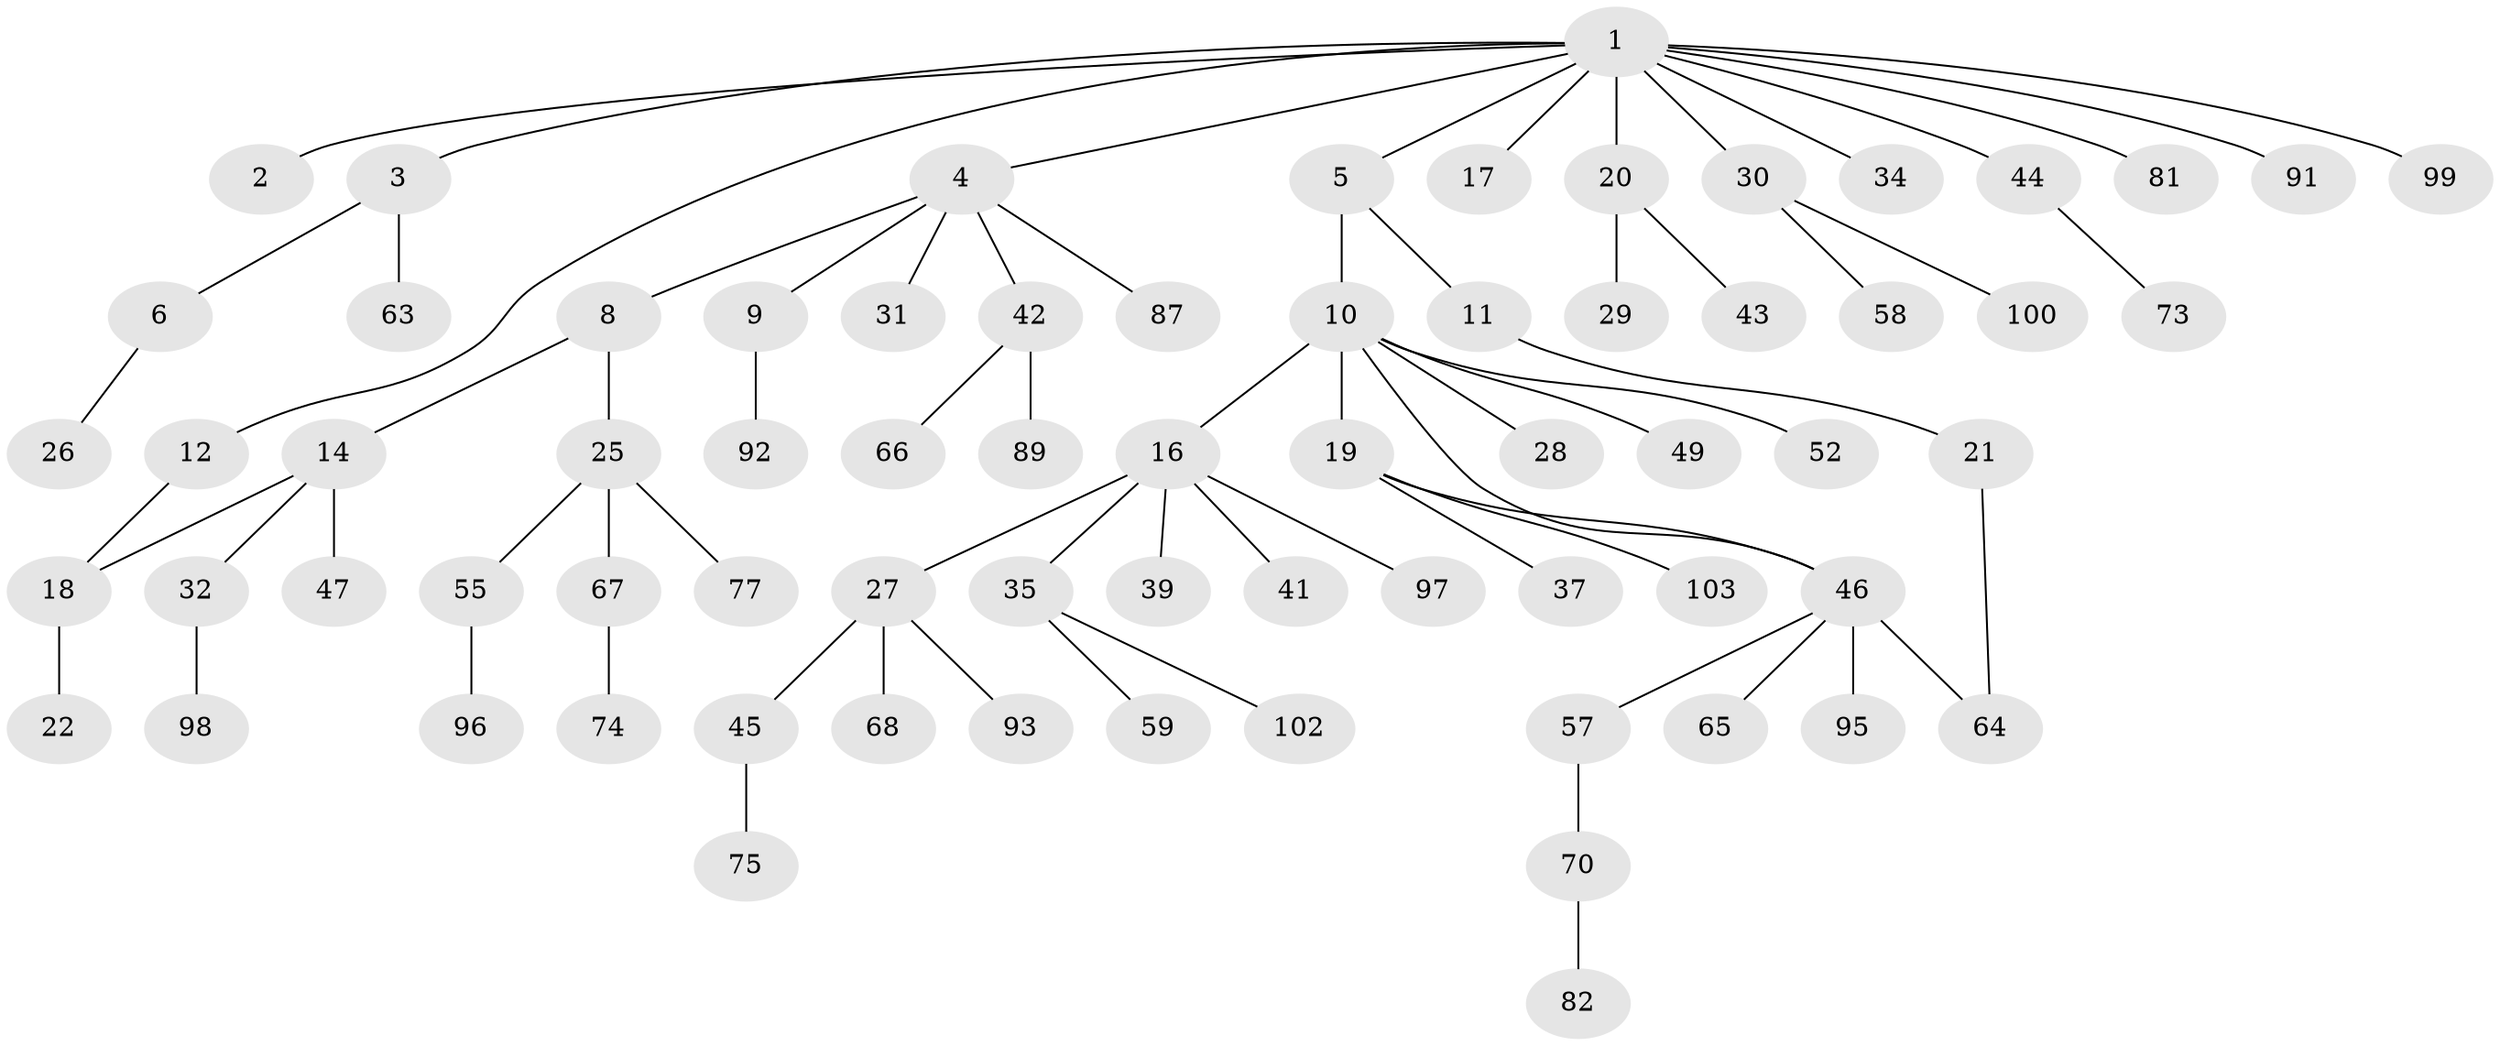// original degree distribution, {10: 0.009708737864077669, 2: 0.23300970873786409, 4: 0.05825242718446602, 6: 0.019417475728155338, 3: 0.1650485436893204, 1: 0.4854368932038835, 5: 0.02912621359223301}
// Generated by graph-tools (version 1.1) at 2025/10/02/27/25 16:10:51]
// undirected, 70 vertices, 72 edges
graph export_dot {
graph [start="1"]
  node [color=gray90,style=filled];
  1 [super="+15"];
  2 [super="+76"];
  3 [super="+7"];
  4 [super="+36"];
  5;
  6;
  8 [super="+50"];
  9 [super="+88"];
  10 [super="+13"];
  11;
  12;
  14 [super="+60"];
  16 [super="+23"];
  17 [super="+62"];
  18 [super="+24"];
  19 [super="+83"];
  20 [super="+51"];
  21 [super="+78"];
  22;
  25 [super="+40"];
  26;
  27 [super="+61"];
  28;
  29;
  30 [super="+38"];
  31;
  32 [super="+33"];
  34;
  35 [super="+71"];
  37 [super="+48"];
  39 [super="+85"];
  41;
  42 [super="+53"];
  43 [super="+90"];
  44 [super="+86"];
  45;
  46 [super="+56"];
  47 [super="+69"];
  49;
  52 [super="+54"];
  55 [super="+79"];
  57;
  58;
  59 [super="+80"];
  63 [super="+84"];
  64 [super="+72"];
  65;
  66;
  67;
  68;
  70;
  73;
  74;
  75;
  77;
  81;
  82;
  87;
  89;
  91 [super="+94"];
  92;
  93;
  95 [super="+101"];
  96;
  97;
  98;
  99;
  100;
  102;
  103;
  1 -- 2;
  1 -- 3;
  1 -- 4;
  1 -- 5;
  1 -- 12;
  1 -- 44;
  1 -- 81;
  1 -- 91;
  1 -- 99;
  1 -- 17;
  1 -- 34;
  1 -- 20;
  1 -- 30;
  3 -- 6;
  3 -- 63;
  4 -- 8;
  4 -- 9;
  4 -- 31;
  4 -- 42;
  4 -- 87;
  5 -- 10;
  5 -- 11;
  6 -- 26;
  8 -- 14;
  8 -- 25;
  9 -- 92;
  10 -- 16;
  10 -- 19;
  10 -- 46;
  10 -- 49;
  10 -- 28;
  10 -- 52;
  11 -- 21;
  12 -- 18;
  14 -- 32;
  14 -- 47;
  14 -- 18;
  16 -- 35;
  16 -- 97;
  16 -- 39;
  16 -- 41;
  16 -- 27;
  18 -- 22;
  19 -- 37;
  19 -- 103;
  19 -- 46;
  20 -- 29;
  20 -- 43;
  21 -- 64;
  25 -- 67;
  25 -- 77;
  25 -- 55;
  27 -- 45;
  27 -- 68;
  27 -- 93;
  30 -- 100;
  30 -- 58;
  32 -- 98;
  35 -- 59;
  35 -- 102;
  42 -- 89;
  42 -- 66;
  44 -- 73;
  45 -- 75;
  46 -- 65;
  46 -- 95;
  46 -- 64;
  46 -- 57;
  55 -- 96;
  57 -- 70;
  67 -- 74;
  70 -- 82;
}
